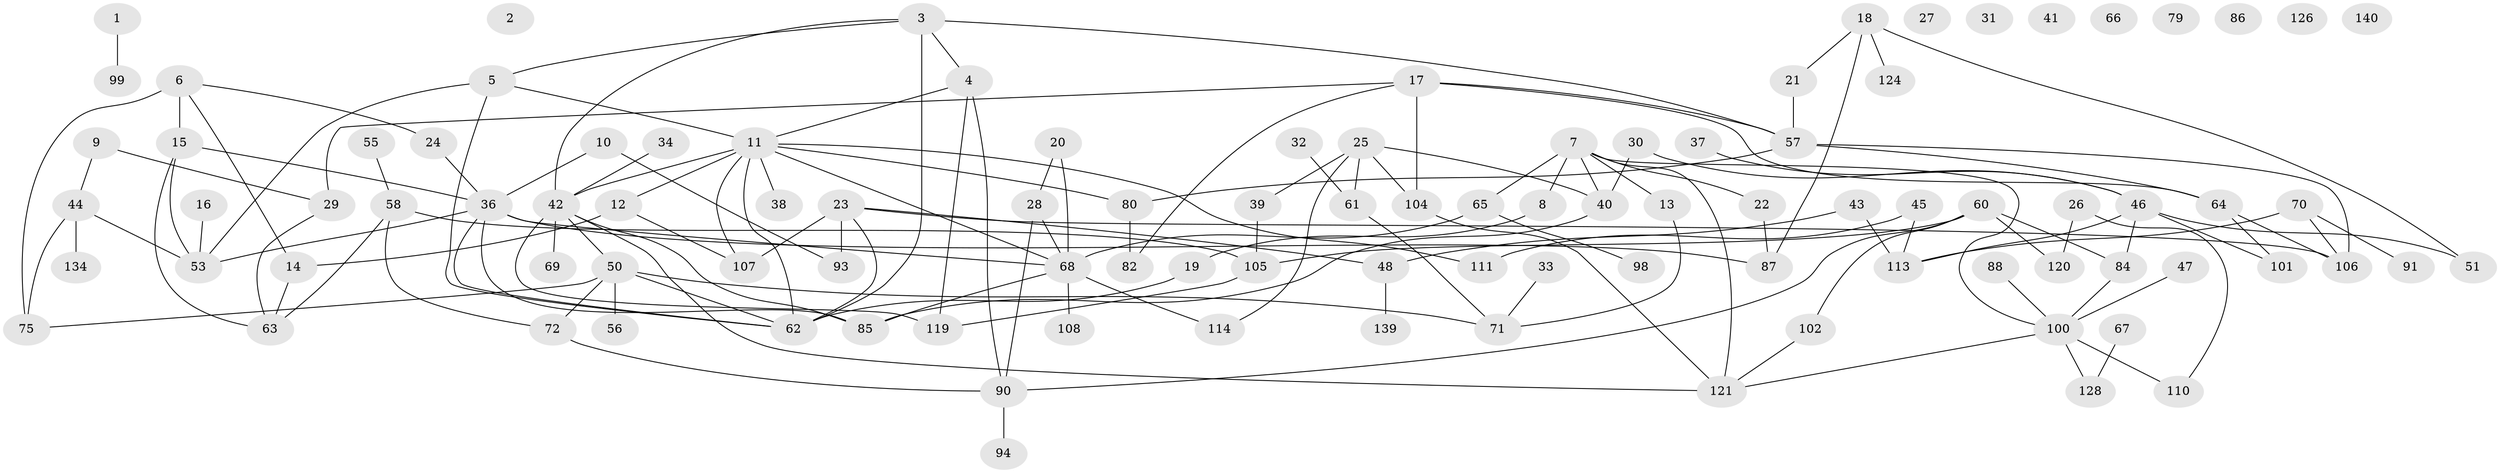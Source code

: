 // Generated by graph-tools (version 1.1) at 2025/23/03/03/25 07:23:27]
// undirected, 103 vertices, 145 edges
graph export_dot {
graph [start="1"]
  node [color=gray90,style=filled];
  1;
  2;
  3 [super="+54"];
  4;
  5;
  6 [super="+132"];
  7 [super="+95"];
  8;
  9;
  10;
  11 [super="+118"];
  12 [super="+130"];
  13;
  14 [super="+49"];
  15;
  16;
  17 [super="+109"];
  18 [super="+35"];
  19;
  20;
  21;
  22;
  23 [super="+83"];
  24 [super="+74"];
  25 [super="+96"];
  26;
  27;
  28;
  29;
  30 [super="+59"];
  31;
  32;
  33;
  34 [super="+122"];
  36 [super="+115"];
  37;
  38 [super="+73"];
  39;
  40;
  41;
  42 [super="+103"];
  43 [super="+112"];
  44 [super="+97"];
  45 [super="+52"];
  46 [super="+116"];
  47;
  48 [super="+127"];
  50 [super="+81"];
  51 [super="+129"];
  53 [super="+144"];
  55;
  56;
  57 [super="+76"];
  58 [super="+131"];
  60 [super="+133"];
  61;
  62 [super="+137"];
  63 [super="+141"];
  64 [super="+77"];
  65 [super="+92"];
  66;
  67;
  68 [super="+136"];
  69;
  70;
  71 [super="+78"];
  72 [super="+142"];
  75 [super="+138"];
  79;
  80 [super="+89"];
  82;
  84;
  85;
  86;
  87 [super="+143"];
  88;
  90;
  91;
  93;
  94;
  98 [super="+135"];
  99;
  100 [super="+123"];
  101;
  102;
  104 [super="+145"];
  105;
  106;
  107;
  108;
  110 [super="+125"];
  111;
  113 [super="+117"];
  114;
  119;
  120;
  121;
  124;
  126;
  128;
  134;
  139;
  140;
  1 -- 99;
  3 -- 62;
  3 -- 42;
  3 -- 4;
  3 -- 5;
  3 -- 57;
  4 -- 11;
  4 -- 90;
  4 -- 119;
  5 -- 11;
  5 -- 62;
  5 -- 53;
  6 -- 15 [weight=2];
  6 -- 75;
  6 -- 24;
  6 -- 14;
  7 -- 8;
  7 -- 22;
  7 -- 65;
  7 -- 100;
  7 -- 40;
  7 -- 121;
  7 -- 13;
  8 -- 19;
  9 -- 29;
  9 -- 44;
  10 -- 93;
  10 -- 36;
  11 -- 62;
  11 -- 68;
  11 -- 42;
  11 -- 107;
  11 -- 111;
  11 -- 80;
  11 -- 38;
  11 -- 12;
  12 -- 107;
  12 -- 14;
  13 -- 71;
  14 -- 63;
  15 -- 53;
  15 -- 36;
  15 -- 63;
  16 -- 53;
  17 -- 29;
  17 -- 104;
  17 -- 82;
  17 -- 57;
  17 -- 64;
  18 -- 21;
  18 -- 51;
  18 -- 124;
  18 -- 87;
  19 -- 62;
  20 -- 28;
  20 -- 68;
  21 -- 57;
  22 -- 87;
  23 -- 48;
  23 -- 62;
  23 -- 93;
  23 -- 106;
  23 -- 107;
  24 -- 36;
  25 -- 39;
  25 -- 40;
  25 -- 61;
  25 -- 104;
  25 -- 114;
  26 -- 110;
  26 -- 120;
  28 -- 90;
  28 -- 68;
  29 -- 63;
  30 -- 40;
  30 -- 46;
  32 -- 61;
  33 -- 71;
  34 -- 42;
  36 -- 62;
  36 -- 85;
  36 -- 87;
  36 -- 68;
  36 -- 53;
  37 -- 46;
  39 -- 105;
  40 -- 85;
  42 -- 50;
  42 -- 85;
  42 -- 119;
  42 -- 121;
  42 -- 69;
  43 -- 48;
  43 -- 113;
  44 -- 134;
  44 -- 75;
  44 -- 53;
  45 -- 111;
  45 -- 113;
  46 -- 84;
  46 -- 113;
  46 -- 101;
  46 -- 51;
  47 -- 100;
  48 -- 139;
  50 -- 71;
  50 -- 72;
  50 -- 62;
  50 -- 75;
  50 -- 56;
  55 -- 58;
  57 -- 80;
  57 -- 106;
  57 -- 64;
  58 -- 72;
  58 -- 105;
  58 -- 63;
  60 -- 84;
  60 -- 102;
  60 -- 105;
  60 -- 120;
  60 -- 90;
  61 -- 71;
  64 -- 101;
  64 -- 106;
  65 -- 68;
  65 -- 98;
  67 -- 128;
  68 -- 85;
  68 -- 114;
  68 -- 108;
  70 -- 91;
  70 -- 106;
  70 -- 113;
  72 -- 90;
  80 -- 82;
  84 -- 100;
  88 -- 100;
  90 -- 94;
  100 -- 128;
  100 -- 121;
  100 -- 110;
  102 -- 121;
  104 -- 121;
  105 -- 119;
}
